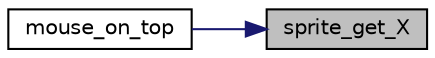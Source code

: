 digraph "sprite_get_X"
{
 // LATEX_PDF_SIZE
  edge [fontname="Helvetica",fontsize="10",labelfontname="Helvetica",labelfontsize="10"];
  node [fontname="Helvetica",fontsize="10",shape=record];
  rankdir="RL";
  Node1 [label="sprite_get_X",height=0.2,width=0.4,color="black", fillcolor="grey75", style="filled", fontcolor="black",tooltip="Gets horizontal value from sprite."];
  Node1 -> Node2 [dir="back",color="midnightblue",fontsize="10",style="solid",fontname="Helvetica"];
  Node2 [label="mouse_on_top",height=0.2,width=0.4,color="black", fillcolor="white", style="filled",URL="$group__aux__functions.html#ga56706f876d01dbcb1a5d68dcdaa03c85",tooltip="Gets value if its on top of a menu item."];
}
